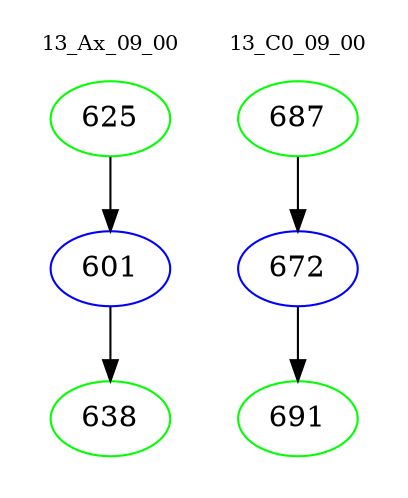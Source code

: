 digraph{
subgraph cluster_0 {
color = white
label = "13_Ax_09_00";
fontsize=10;
T0_625 [label="625", color="green"]
T0_625 -> T0_601 [color="black"]
T0_601 [label="601", color="blue"]
T0_601 -> T0_638 [color="black"]
T0_638 [label="638", color="green"]
}
subgraph cluster_1 {
color = white
label = "13_C0_09_00";
fontsize=10;
T1_687 [label="687", color="green"]
T1_687 -> T1_672 [color="black"]
T1_672 [label="672", color="blue"]
T1_672 -> T1_691 [color="black"]
T1_691 [label="691", color="green"]
}
}

